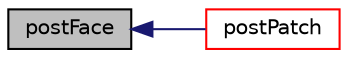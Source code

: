 digraph "postFace"
{
  bgcolor="transparent";
  edge [fontname="Helvetica",fontsize="10",labelfontname="Helvetica",labelfontsize="10"];
  node [fontname="Helvetica",fontsize="10",shape=record];
  rankdir="LR";
  Node1 [label="postFace",height=0.2,width=0.4,color="black", fillcolor="grey75", style="filled", fontcolor="black"];
  Node1 -> Node2 [dir="back",color="midnightblue",fontsize="10",style="solid",fontname="Helvetica"];
  Node2 [label="postPatch",height=0.2,width=0.4,color="red",URL="$a00284.html#a650fa8e8e9a4efa20ad7188b8b3bb790",tooltip="Post-patch hook. "];
}
